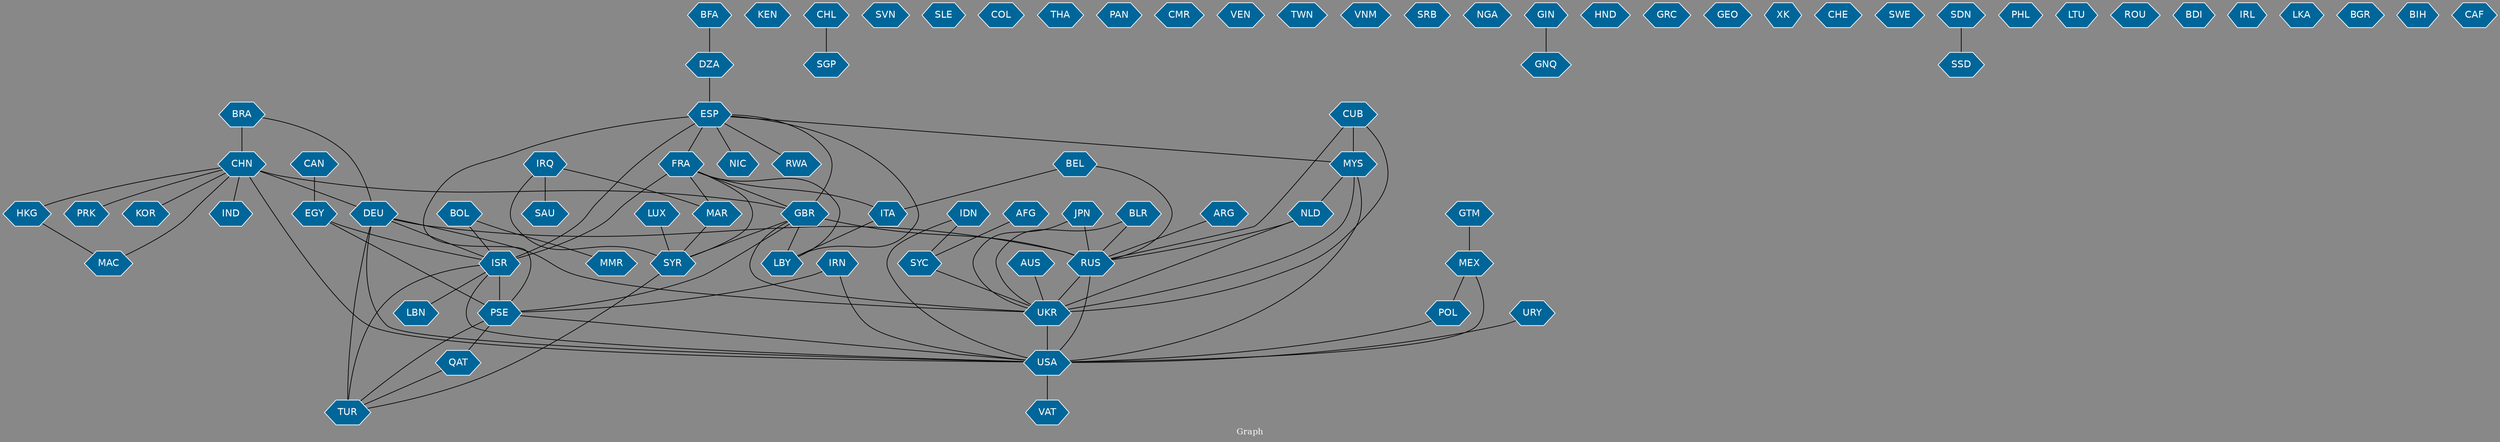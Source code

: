 // Countries together in item graph
graph {
	graph [bgcolor="#888888" fontcolor=white fontsize=12 label="Graph" outputorder=edgesfirst overlap=prism]
	node [color=white fillcolor="#006699" fontcolor=white fontname=Helvetica shape=hexagon style=filled]
	edge [arrowhead=open color=black fontcolor=white fontname=Courier fontsize=12]
		MYS [label=MYS]
		NLD [label=NLD]
		ISR [label=ISR]
		PSE [label=PSE]
		MAR [label=MAR]
		UKR [label=UKR]
		RUS [label=RUS]
		DEU [label=DEU]
		IRQ [label=IRQ]
		USA [label=USA]
		KEN [label=KEN]
		FRA [label=FRA]
		GBR [label=GBR]
		CHL [label=CHL]
		AFG [label=AFG]
		SVN [label=SVN]
		SLE [label=SLE]
		EGY [label=EGY]
		COL [label=COL]
		BEL [label=BEL]
		ITA [label=ITA]
		THA [label=THA]
		ESP [label=ESP]
		ARG [label=ARG]
		PAN [label=PAN]
		SAU [label=SAU]
		POL [label=POL]
		BRA [label=BRA]
		SYR [label=SYR]
		LBY [label=LBY]
		CHN [label=CHN]
		CMR [label=CMR]
		IDN [label=IDN]
		BLR [label=BLR]
		NIC [label=NIC]
		MAC [label=MAC]
		HKG [label=HKG]
		VEN [label=VEN]
		TUR [label=TUR]
		TWN [label=TWN]
		PRK [label=PRK]
		VNM [label=VNM]
		AUS [label=AUS]
		SRB [label=SRB]
		IRN [label=IRN]
		NGA [label=NGA]
		CUB [label=CUB]
		LBN [label=LBN]
		GTM [label=GTM]
		MEX [label=MEX]
		KOR [label=KOR]
		IND [label=IND]
		GIN [label=GIN]
		GNQ [label=GNQ]
		HND [label=HND]
		GRC [label=GRC]
		URY [label=URY]
		GEO [label=GEO]
		DZA [label=DZA]
		BFA [label=BFA]
		VAT [label=VAT]
		XK [label=XK]
		CHE [label=CHE]
		SWE [label=SWE]
		SYC [label=SYC]
		SSD [label=SSD]
		SDN [label=SDN]
		PHL [label=PHL]
		LTU [label=LTU]
		ROU [label=ROU]
		CAN [label=CAN]
		BDI [label=BDI]
		RWA [label=RWA]
		BOL [label=BOL]
		MMR [label=MMR]
		IRL [label=IRL]
		JPN [label=JPN]
		QAT [label=QAT]
		SGP [label=SGP]
		LKA [label=LKA]
		BGR [label=BGR]
		BIH [label=BIH]
		CAF [label=CAF]
		LUX [label=LUX]
			ESP -- PSE [weight=4]
			SYR -- TUR [weight=1]
			CHN -- MAC [weight=1]
			USA -- VAT [weight=1]
			BOL -- MMR [weight=1]
			URY -- USA [weight=2]
			ESP -- RWA [weight=1]
			MYS -- USA [weight=3]
			BFA -- DZA [weight=1]
			FRA -- MAR [weight=1]
			CUB -- RUS [weight=1]
			ARG -- RUS [weight=1]
			DZA -- ESP [weight=1]
			CUB -- MYS [weight=1]
			CHN -- PRK [weight=1]
			GBR -- PSE [weight=1]
			SDN -- SSD [weight=1]
			AFG -- SYC [weight=1]
			ISR -- LBN [weight=4]
			IDN -- USA [weight=2]
			DEU -- RUS [weight=4]
			CHN -- USA [weight=3]
			EGY -- PSE [weight=12]
			CHN -- GBR [weight=1]
			EGY -- ISR [weight=10]
			BLR -- RUS [weight=1]
			FRA -- LBY [weight=1]
			CHN -- IND [weight=1]
			ISR -- TUR [weight=3]
			GBR -- LBY [weight=1]
			NLD -- UKR [weight=2]
			BLR -- UKR [weight=1]
			SYC -- UKR [weight=2]
			UKR -- USA [weight=9]
			PSE -- USA [weight=12]
			IRQ -- SAU [weight=5]
			IRQ -- SYR [weight=2]
			ESP -- MYS [weight=1]
			MAR -- SYR [weight=1]
			ISR -- USA [weight=13]
			GBR -- RUS [weight=1]
			MYS -- UKR [weight=12]
			IRN -- PSE [weight=1]
			PSE -- QAT [weight=1]
			IDN -- SYC [weight=1]
			GBR -- SYR [weight=1]
			ISR -- PSE [weight=189]
			CAN -- EGY [weight=1]
			FRA -- GBR [weight=1]
			ESP -- FRA [weight=1]
			NLD -- RUS [weight=1]
			MEX -- POL [weight=1]
			BEL -- ITA [weight=1]
			BOL -- ISR [weight=1]
			LUX -- SYR [weight=1]
			FRA -- SYR [weight=1]
			MEX -- USA [weight=1]
			RUS -- UKR [weight=25]
			GTM -- MEX [weight=2]
			IRN -- USA [weight=1]
			QAT -- TUR [weight=1]
			CUB -- UKR [weight=1]
			ESP -- GBR [weight=2]
			IRQ -- MAR [weight=1]
			CHN -- KOR [weight=1]
			DEU -- ISR [weight=2]
			CHL -- SGP [weight=1]
			AUS -- UKR [weight=1]
			DEU -- UKR [weight=1]
			PSE -- TUR [weight=1]
			MYS -- NLD [weight=1]
			ITA -- LBY [weight=1]
			GIN -- GNQ [weight=1]
			ESP -- LBY [weight=5]
			ESP -- ISR [weight=5]
			HKG -- MAC [weight=1]
			POL -- USA [weight=3]
			DEU -- TUR [weight=1]
			ESP -- NIC [weight=1]
			GBR -- UKR [weight=1]
			JPN -- UKR [weight=1]
			RUS -- USA [weight=27]
			JPN -- RUS [weight=1]
			DEU -- USA [weight=12]
			BEL -- RUS [weight=1]
			CHN -- DEU [weight=1]
			FRA -- ITA [weight=4]
			FRA -- ISR [weight=3]
			BRA -- CHN [weight=2]
			CHN -- HKG [weight=2]
			BRA -- DEU [weight=1]
}